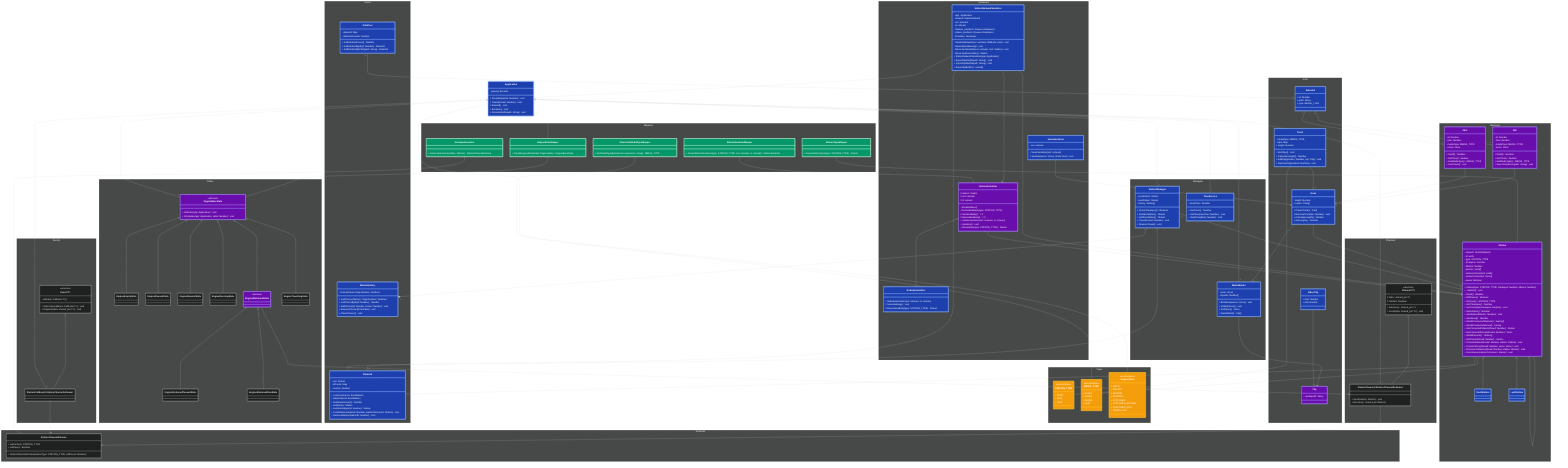 %%{init: {"theme": "dark"}}%%

classDiagram

    namespace Channels {

        class Channel~T~:::abstract {
            <<abstract>>
            # data : shared_ptr~T~
            # notified : Boolean

            + Receive() shared_ptr~T~
            + Send(data: shared_ptr~T~) void
        }

        class StationChannel~StationChannelSchema~:::concrete {
            + Send(station: Station) void
            + Receive() shared_ptr~Station~
        }

    }

    Channel <|-- StationChannel
    StationChannel --> StationChannelSchema

    namespace Schemas {

        class StationChannelSchema {
            + stationType: STATION_TYPE
            + willPause : Boolean

            + StationChannelSchema(stationType: STATION_TYPE, willPause: Boolean)
        }

    }

    namespace Events {
        class Event~T~:::abstract {
            <<abstract>>

            - callback: Callback~T~[]

            + Subscribe(callback: Callback~T~) void
            + Dispatch(data: shared_ptr~T~) void
        }

        class StationCallEvent~StationChannelSchema~:::concrete {
        }
    }    

    Event <|-- StationCallEvent
    StationCallEvent --> StationChannelSchema

    namespace States {
        class EngineBaseState:::abstract {
            <<abstract>>
            + OnEnter(app: Application) void
            + OnUpdate(app: Application, delta: Number) void
        }

        class EngineEmptyState {

        }

        class EnginePausedState {
            
        }

        class EngineRewindState {

        }

        class EngineRunningState {

        }

        class EngineStationedState:::abstract {
            <<abstract>>
        }

        class EngineStationedPausedState {

        }

        class EngineStationedRunState {

        }

        class EngineTravellingState {

        }
    }

    EngineBaseState <|-- EngineEmptyState
    EngineBaseState <|-- EnginePausedState
    EngineBaseState <|-- EngineRewindState
    EngineBaseState <|-- EngineRunningState
    EngineBaseState <|-- EngineStationedState
    EngineStationedState <|-- EngineStationedPausedState
    EngineStationedState <|-- EngineStationedRunState
    EngineBaseState <|-- EngineTravellingState

    EngineStationedState --> StationChannel

    namespace Managers {

        class MediaBinder:::concrete {
            - verse: Verse
            - clipsIdx: Number[]

            + BindVerse(verse: Verse) void
            + UnbindVerse() void
            + GetVerse() Verse

            + DataToBind() Clip[]
        }

        class StationManager:::concrete {
            - prevStation: Station
            - nextStation: Station
            - history: Station[]

            + CheckTimelapse() Boolean
            + GetNextStation() Station
            + GetPrevStation() Station
            + Travel(thread: Number) void
            + ReverseTravel() void
        }

        class TimeService:::concrete {
            - metaTimer: Number

            + GetTimer() Number
            + SetTime(newTime: Number) void
            + StepTime(delta: Number) void
        }

    }

    Verse "1" --o "1" MediaBinder
    MediaBinder --> "*" Clip
    Network "1" --o "1" StationManager
    StationManager "1" --o "*" Station
    StationManager "1" --* "1" StationHistory


    namespace Stores {

        class Network:::concrete {
            - root: Station
            - idCache: Map<Number, Station>
            - counter: Number

            + constructor(root: RootStation)
            + Network(root: RootStation)
            + GetStationCount() Number
            + GetRoot() Station
            + GetStationById(id: Number) Station
            + PushStation(stationId: Number, stationToConnect: Station) void
            + RemoveStation(stationID: Number) void
        }

        class DataPool:::concrete {
            - dataUnit: Map<Number, DataUnit>
            - dataUnitCounter: Number

            + GetDataUnitCount() Number
            + GetDataUnitById(id: Number) DataUnit
            + GetDataUnitByPath(path: String) DataUnit
        }

        class StationHistory:::concrete {
            - choicesTaken: Map~Number, Number~

            + GetChoicesTaken() Map~Number, Number~
            + GetChoiceById(id: Number) Number
            + AddChoice(id: Number, choice: Number) void
            + RemoveChoice(id: Number) void
            + ClearChoices() void
        }

    }

    Station "1" --o "*" Network
    DataPool "1" --o "*" DataUnit

    namespace Types {
        class STATION_TYPE:::enumerations {
            <<enumeration>>
            + ROOT
            + MCQ
            + LEAF
        }

        class MEDIA_TYPE:::enumerations {
            <<enumeration>>
            + AUDIO
            + VIDEO
            + IMAGE
            + TEXT
        }

        class EngineState:::enumerations {
            <<enumeration>>
            + EMPTY
            + PAUSED
            + REWIND
            + RUNNING
            + STATIONED
            + STATIONED_PAUSED
            + STATIONED_RUN
            + TRAVELLING
        }
    }

    namespace Machines {

        class DEI:::abstract {
            - id: Number
            - time: Number
            - mediaType: MEDIA_TYPE
            - verse: Verse

            + GetId() Number
            + GetTime() Number
            + GetMediaType() MEDIA_TYPE

            + SaveToDataPool(path: String) void
        }

        class DEO:::abstract {
            - id: Number
            - time: Number
            - mediaType: MEDIA_TYPE
            - verse: Verse

            + GetId() Number
            + GetTime() Number
            + GetMediaType() MEDIA_TYPE
            + FetchData() void
        }


        class Station:::abstract {

            - network: StationNetwork

            - id: uint8
            - type: STATION_TYPE
            - timelapse: Number
            - lifetime: Number
            
            - parents: uint8[]
            - stationsConnected: uint8[]
            - versesConnected: Verse[]
            - pause: Boolean

            + Station(type: STATION_TYPE, timelapse: Number, lifetime: Number)
            + ~Station() void

            + GetId() Number
            + WillPause() Boolean
            + GetType() STATION_TYPE
            + GetTimelapse() Number
            + SetTimelapse(timelapse: Number) void
            + GetLifetime() Number
            + SetLifetime(lifetime: Number) void

            + AutoRoad() Number

            + GetAllConnectedStations() Station[]
            + GetAllConnectedVerses() Verse[]
            + GetConnectedStation(thread: Number) Station
            + GetConnectedVerse(thread: Number) Verse

            + GetAllParents() Station[]
            + GetParent(thread: Number) Station

            + ConnectStation(thread: Number, station: Station) void
            + ConnectVerse(thread: Number, verse: Verse) void
            + DisconnectStation(thread: Number, station: Station) void
            + PushStation(stationToConnect: Station) void
        }

        class RootStation:::concrete { }
        class LeafStation:::concrete { }

    }

    Station -- STATION_TYPE
    Station <|-- RootStation
    Station <|-- LeafStation
    Verse "*" --o "1" Station
    Station "*" --o "*" Station

    namespace Units {

        class DataUnit:::concrete {
            + id: Number
            + path: String
            + type: MEDIA_TYPE
        }

        class Verse:::concrete {
            - length: Number
            + tracks: Track[]

            + CreateTrack() Track
            + RemoveTrack(idx: Number) void
            + CalculateLength() Number
            + GetLength() Number
        }

        class Track:::concrete {
            - mediaType: MEDIA_TYPE
            - clips: Map<Number, Clip>
            + length: Number

            - SortClips() void
            + CalculateLength() Number
            + AddClip(position: Number, clip: Clip) void
            + RemoveClip(position: Number) void
        }

        class Clip:::abstract {
            + mediapath: String
        }

        class VideoClip:::concrete {
            + start: Number
            + end: Number
        }

    }

    Track "*" --o "1" Verse
    VideoClip --|> Clip
    DataUnit "1" --o "1" DEI
    DataUnit "1" --o "1" DEO
    DEI "*" --o "*" Verse
    DEO "*" --o "*" Verse
    Track -- MEDIA_TYPE

    namespace Serializers {

        class StationSerializer:::abstract {
            - SerializeBase()
            - DeserializeBase(type: STATION_TYPE)

            # station: Station
            # out: ostream
            # in: istream

            # SerializeBody() = 0
            # DeserializeBody() = 0

            + StationSerializer(out: ostream, in: istream)

            + Serialize() void
            + Deserialize(type: STATION_TYPE) Station
        }

        class NobodySerializer:::concrete {
            + NobodySerializer(out: ostream, in: istream)

            # SerializeBody() void
            # DeserializeBody(type: STATION_TYPE) Station
        }

        class VerseSerializer:::concrete {
            - out: ostream
            
            + VerseSerializer(out: ostream)
            + Serialize(verse: Verse, mode: bool) void
        }

        class StationNetworkSerializer:::concrete {
            - app : Application
            - network: StationNetwork
            - out: ostream
            - in: istream

            - stations_positions: Queue~streampos~
            - videos_positions: Queue~streampos~

            - firstvideo: streampos

            - SerializeNetwork(out: ostream, fileMode: bool) void
            - DeserializeNetwork() void

            - RecursiveSerialize(out: ostream, root: Station) void
            - RecursiveDeserialize() Station

            + StationNetworkSerializer(app: Application)

            + ExportSpiFile(filepath: String) void
            + ImportSpiFile(filepath: String) void
            + ExportSpiBuffer() unint8[]
        }

    }

    StationSerializer <|-- NobodySerializer
    StationNetworkSerializer "1" --o "1" Network
    StationNetworkSerializer "1" --o "1" Application
    StationNetworkSerializer --> Station
    StationNetworkSerializer --> StationSerializer
    StationSerializer "*" --o "1" Station
    VerseSerializer --> Verse

    namespace Mappers {
        class EngineStateMapper:::static {
            + CreateEngineState(state: EngineState) EngineBaseState
        }

        class StationTypeMapper:::static {
            + CreateStationType(type: STATION_TYPE) Station
        }

        class StationSerialzerMapper:::static {
            + CreateStationSerializer(type: STATION_TYPE, out: ostream, in: istream) StationSerializer
        }

        class SchemaGenerator:::static {
            + GenerateSchema(station: Station) StationChannelSchema
        }

        class ExtensionMediaTypeMapper:::static {
            + GetMediaTypeByExtension(extension: string) MEDIA_TYPE
        }
    }

    EngineStateMapper -- EngineBaseState
    StationTypeMapper -- Station
    StationSerialzerMapper -- StationSerializer
    SchemaGenerator -- StationChannelSchema
    ExtensionMediaTypeMapper -- MEDIA_TYPE

    class Application:::concrete {

        - playing: Boolean

        + OnUpdate(delta: Number) void
        + Travel(thread: Number) void
        + Rewind() void
        + Serialize() void
        + Deserialize(filepath: String) void
    }

    Application "1" *-- "1" StationManager
    Application "1" *-- "1" TimeService
    Application "1" *-- "1" MediaBinder
    Application "1" *-- "1" StationChannel
    Application "1" *-- "1" StationCallEvent
    Application "1" *-- "1" EngineBaseState
    Application -- EngineStateMapper
    Application -- EngineState
    
    
    %% Style Definitions
    classDef abstract fill:#6a0dad,stroke:#a78bfa,stroke-width:2px,color:#ffffff,font-style:italic;
    classDef concrete fill:#1e40af,stroke:#89b4fa,stroke-width:2px,color:#ffffff;
    classDef enumeration fill:#f59e0b,stroke:#fbbf24,stroke-width:2px,color:#ffffff;
    classDef static fill:#059669,stroke:#bbf7d0,stroke-width:2px,color:#ffffff;
